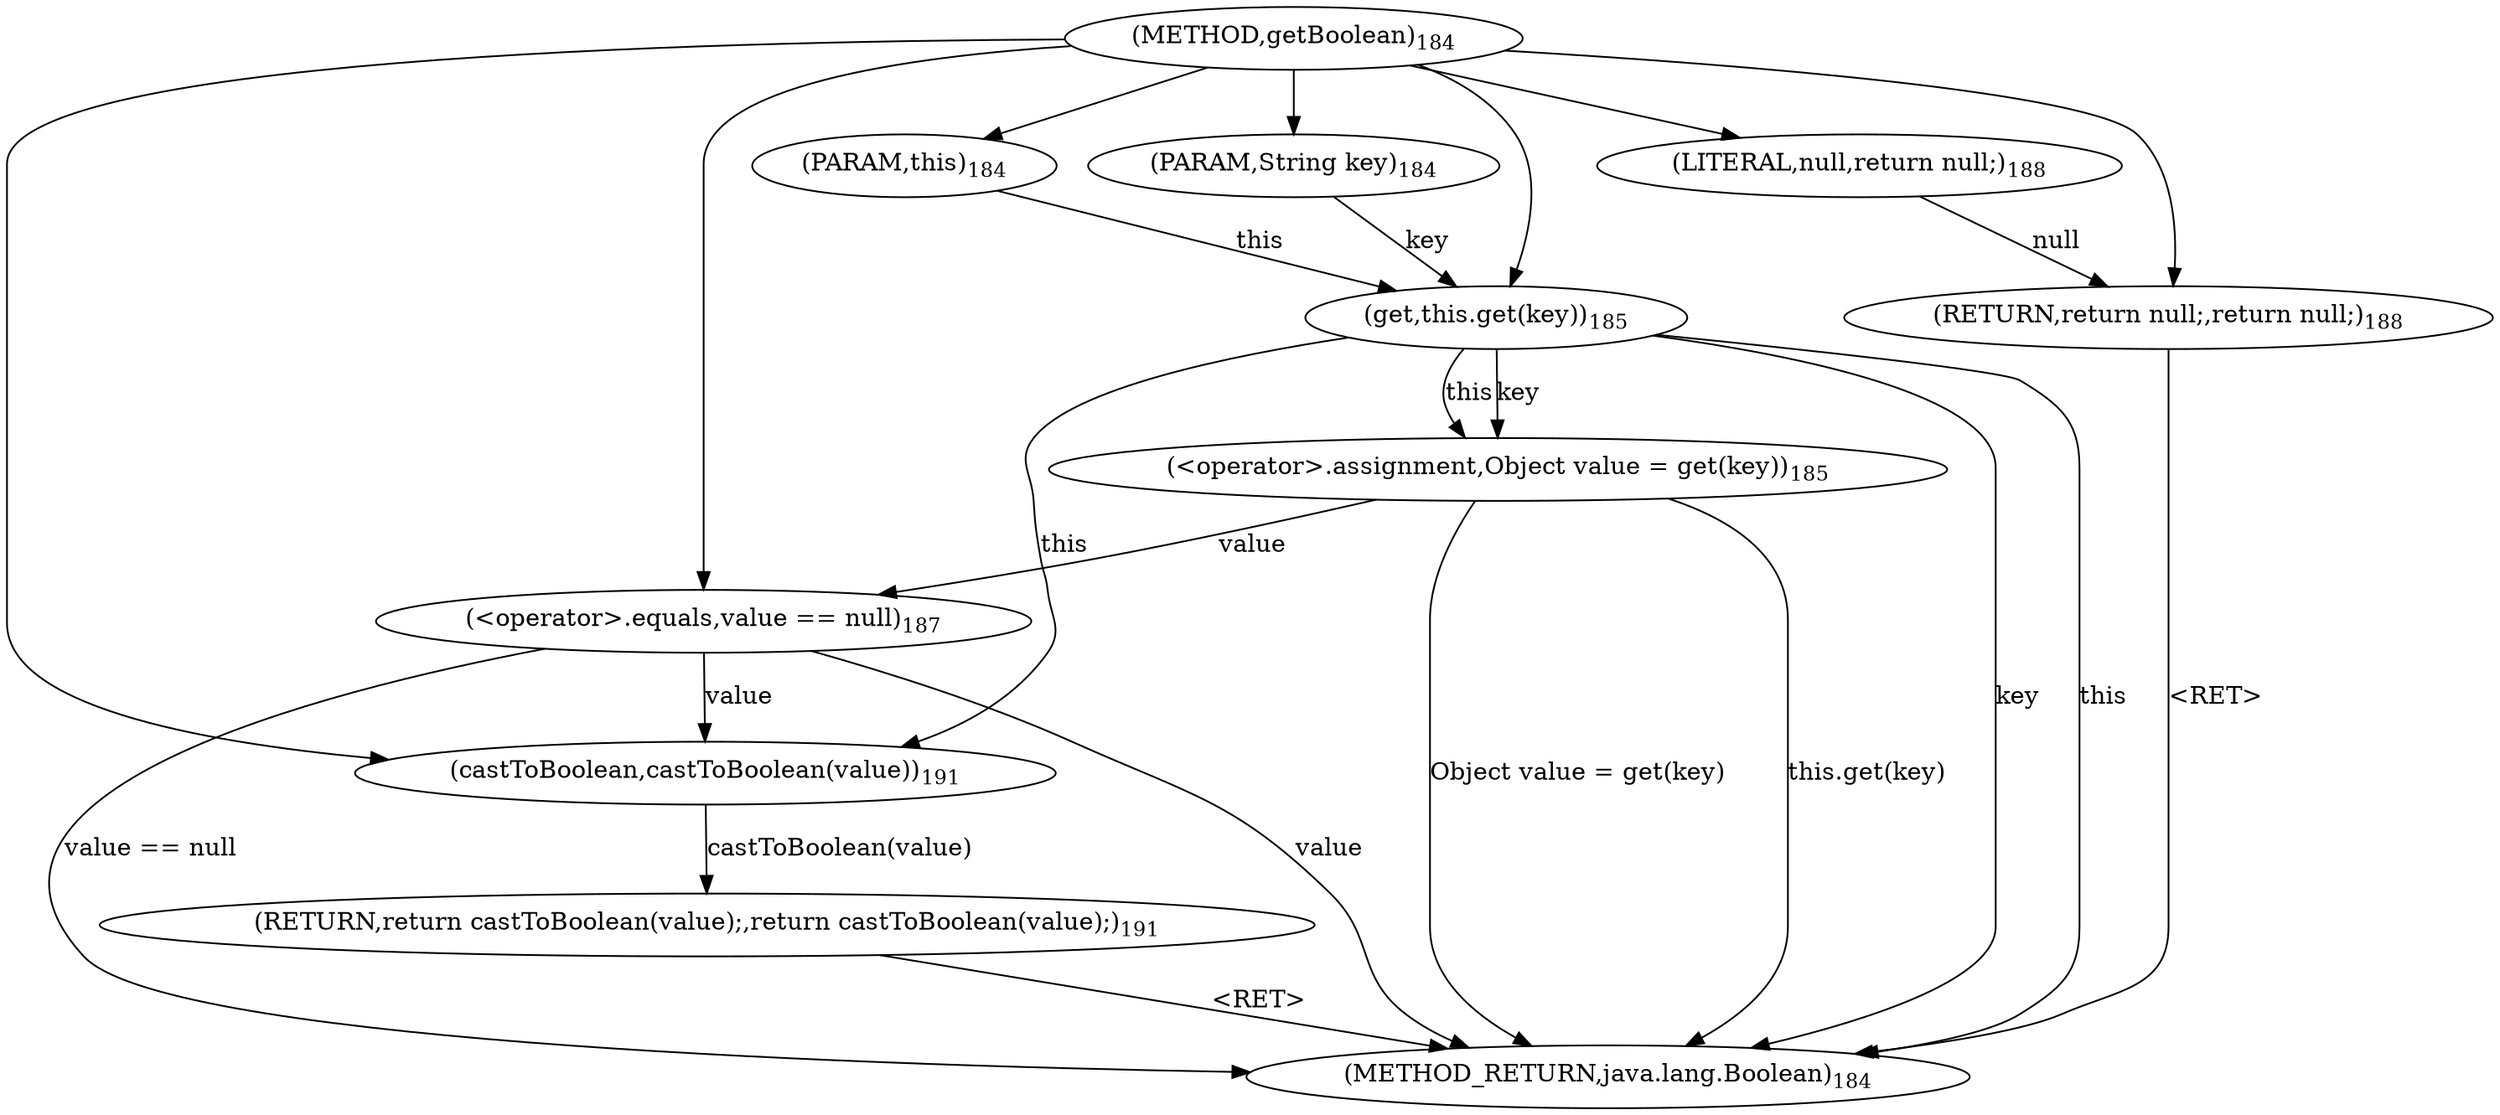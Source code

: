 digraph "getBoolean" {  
"619" [label = <(METHOD,getBoolean)<SUB>184</SUB>> ]
"639" [label = <(METHOD_RETURN,java.lang.Boolean)<SUB>184</SUB>> ]
"10" [label = <(PARAM,this)<SUB>184</SUB>> ]
"620" [label = <(PARAM,String key)<SUB>184</SUB>> ]
"623" [label = <(&lt;operator&gt;.assignment,Object value = get(key))<SUB>185</SUB>> ]
"634" [label = <(RETURN,return castToBoolean(value);,return castToBoolean(value);)<SUB>191</SUB>> ]
"623" [label = <(&lt;operator&gt;.assignment,Object value = get(key))<SUB>185</SUB>> ]
"623" [label = <(&lt;operator&gt;.assignment,Object value = get(key))<SUB>185</SUB>> ]
"628" [label = <(&lt;operator&gt;.equals,value == null)<SUB>187</SUB>> ]
"635" [label = <(castToBoolean,castToBoolean(value))<SUB>191</SUB>> ]
"625" [label = <(get,this.get(key))<SUB>185</SUB>> ]
"625" [label = <(get,this.get(key))<SUB>185</SUB>> ]
"628" [label = <(&lt;operator&gt;.equals,value == null)<SUB>187</SUB>> ]
"628" [label = <(&lt;operator&gt;.equals,value == null)<SUB>187</SUB>> ]
"632" [label = <(RETURN,return null;,return null;)<SUB>188</SUB>> ]
"635" [label = <(castToBoolean,castToBoolean(value))<SUB>191</SUB>> ]
"635" [label = <(castToBoolean,castToBoolean(value))<SUB>191</SUB>> ]
"633" [label = <(LITERAL,null,return null;)<SUB>188</SUB>> ]
  "634" -> "639"  [ label = "&lt;RET&gt;"] 
  "632" -> "639"  [ label = "&lt;RET&gt;"] 
  "625" -> "639"  [ label = "this"] 
  "625" -> "639"  [ label = "key"] 
  "623" -> "639"  [ label = "this.get(key)"] 
  "623" -> "639"  [ label = "Object value = get(key)"] 
  "628" -> "639"  [ label = "value"] 
  "628" -> "639"  [ label = "value == null"] 
  "619" -> "10" 
  "619" -> "620" 
  "625" -> "623"  [ label = "this"] 
  "625" -> "623"  [ label = "key"] 
  "635" -> "634"  [ label = "castToBoolean(value)"] 
  "10" -> "625"  [ label = "this"] 
  "619" -> "625" 
  "620" -> "625"  [ label = "key"] 
  "623" -> "628"  [ label = "value"] 
  "619" -> "628" 
  "633" -> "632"  [ label = "null"] 
  "619" -> "632" 
  "625" -> "635"  [ label = "this"] 
  "619" -> "635" 
  "628" -> "635"  [ label = "value"] 
  "619" -> "633" 
}

